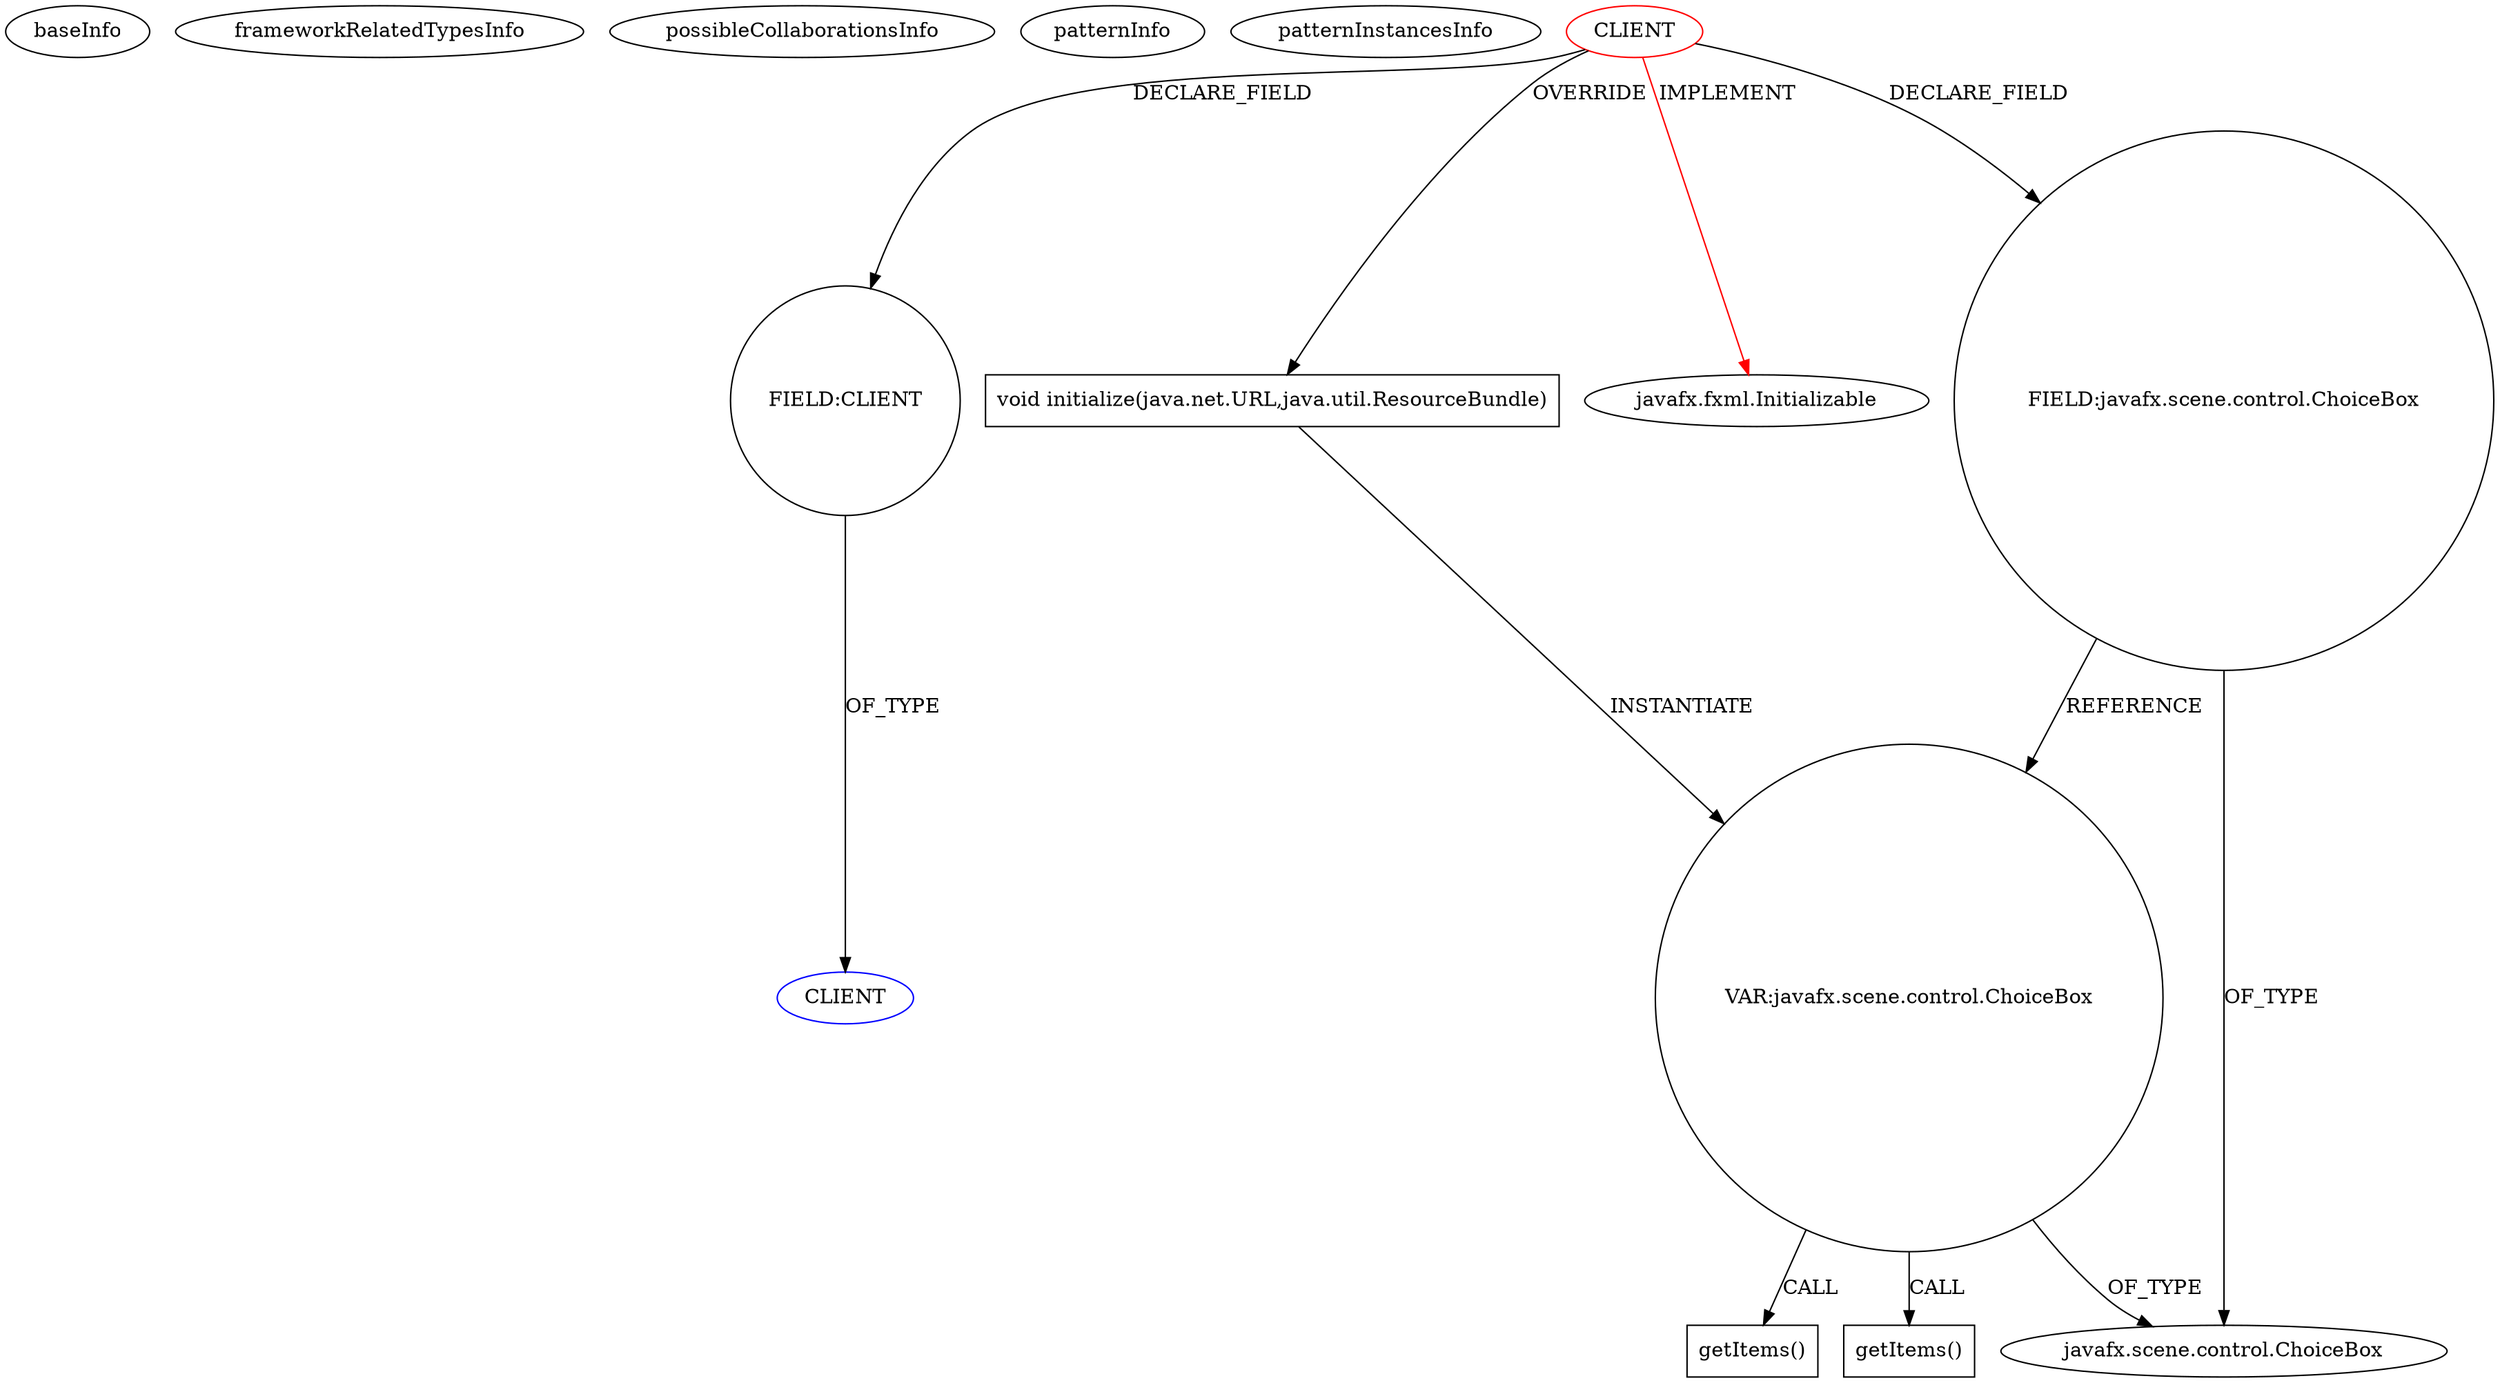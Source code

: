 digraph {
baseInfo[graphId=1213,category="pattern",isAnonymous=false,possibleRelation=false]
frameworkRelatedTypesInfo[0="javafx.fxml.Initializable"]
possibleCollaborationsInfo[]
patternInfo[frequency=2.0,patternRootClient=0]
patternInstancesInfo[0="sebbafer-Sebanana~/sebbafer-Sebanana/Sebanana-master/src/sebanana/views/instellingenwin/InstellingenController.java~InstellingenController~4137",1="wwtg99-POMA~/wwtg99-POMA/POMA-master/src/cn/edu/suda/gui/NetworkViewerController.java~NetworkViewerController~4855"]
5[label="javafx.scene.control.ChoiceBox",vertexType="FRAMEWORK_CLASS_TYPE",isFrameworkType=false]
16[label="VAR:javafx.scene.control.ChoiceBox",vertexType="VARIABLE_EXPRESION",isFrameworkType=false,shape=circle]
20[label="getItems()",vertexType="INSIDE_CALL",isFrameworkType=false,shape=box]
22[label="getItems()",vertexType="INSIDE_CALL",isFrameworkType=false,shape=box]
15[label="void initialize(java.net.URL,java.util.ResourceBundle)",vertexType="OVERRIDING_METHOD_DECLARATION",isFrameworkType=false,shape=box]
0[label="CLIENT",vertexType="ROOT_CLIENT_CLASS_DECLARATION",isFrameworkType=false,color=red]
8[label="FIELD:CLIENT",vertexType="FIELD_DECLARATION",isFrameworkType=false,shape=circle]
1[label="javafx.fxml.Initializable",vertexType="FRAMEWORK_INTERFACE_TYPE",isFrameworkType=false]
4[label="FIELD:javafx.scene.control.ChoiceBox",vertexType="FIELD_DECLARATION",isFrameworkType=false,shape=circle]
9[label="CLIENT",vertexType="REFERENCE_CLIENT_CLASS_DECLARATION",isFrameworkType=false,color=blue]
15->16[label="INSTANTIATE"]
0->4[label="DECLARE_FIELD"]
4->16[label="REFERENCE"]
16->22[label="CALL"]
0->1[label="IMPLEMENT",color=red]
8->9[label="OF_TYPE"]
16->20[label="CALL"]
0->8[label="DECLARE_FIELD"]
16->5[label="OF_TYPE"]
0->15[label="OVERRIDE"]
4->5[label="OF_TYPE"]
}
